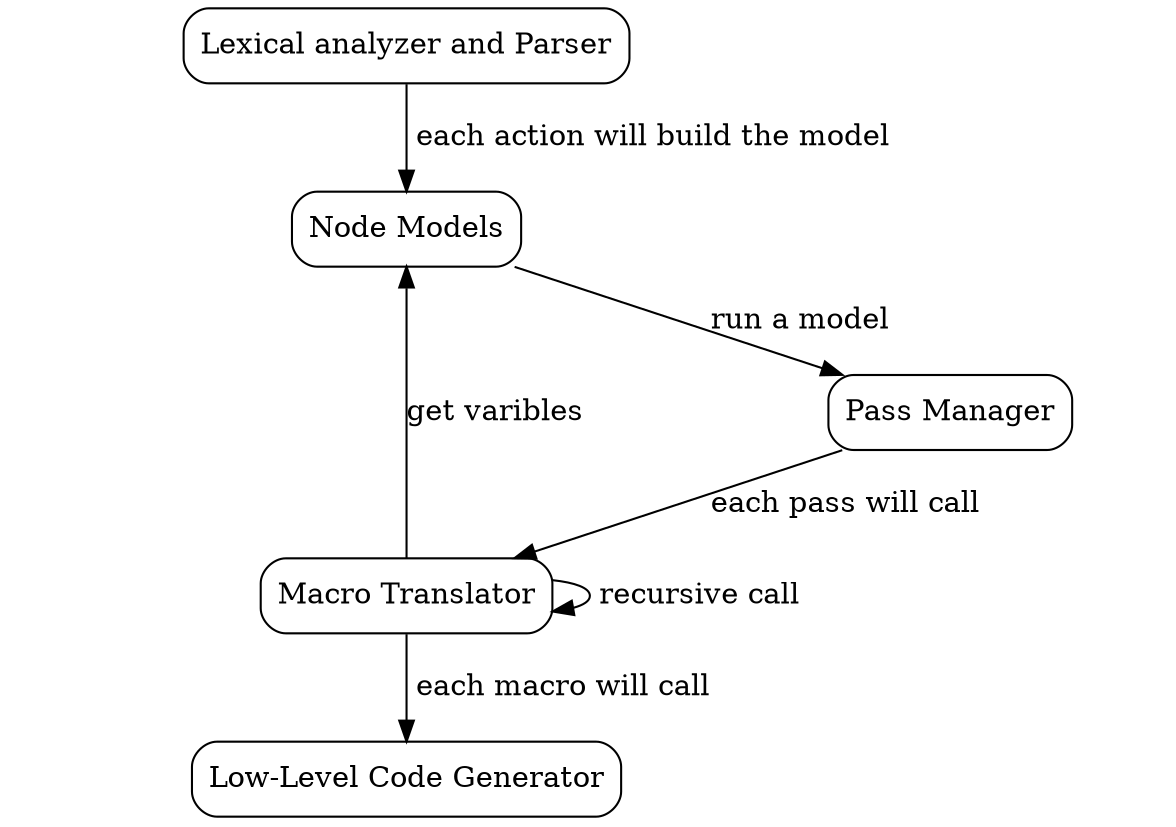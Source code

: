 digraph g {
    graph [autosize=false, size="16,8", resolution=100, overlap=prism, overlap_scaling=0.01, ratio=0.7];
    node [shape=Mrecord]
    lp [label="Lexical analyzer and Parser"]
    macro [label="Macro Translator"]
    llcg [label="Low-Level Code Generator"]
    pm [label="Pass Manager"]
    model [label="Node Models"]
    lp -> model [label=" each action will build the model"]
    model -> pm [label="run a model"]
    pm -> macro [label="each pass will call"]
    macro -> model [label="get varibles"]
    macro -> macro [label=" recursive call"]
    macro -> llcg [label=" each macro will call"]
}
